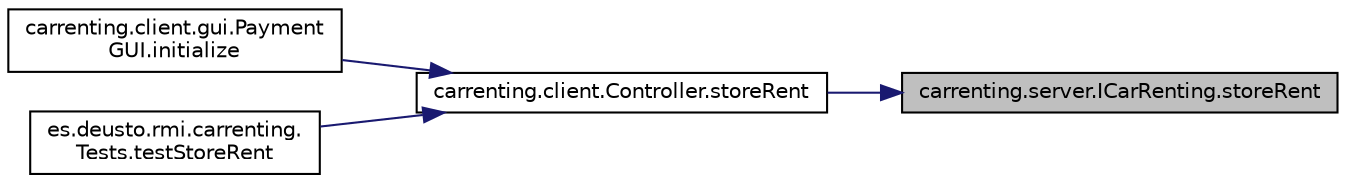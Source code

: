 digraph "carrenting.server.ICarRenting.storeRent"
{
 // LATEX_PDF_SIZE
  edge [fontname="Helvetica",fontsize="10",labelfontname="Helvetica",labelfontsize="10"];
  node [fontname="Helvetica",fontsize="10",shape=record];
  rankdir="RL";
  Node95 [label="carrenting.server.ICarRenting.storeRent",height=0.2,width=0.4,color="black", fillcolor="grey75", style="filled", fontcolor="black",tooltip=" "];
  Node95 -> Node96 [dir="back",color="midnightblue",fontsize="10",style="solid",fontname="Helvetica"];
  Node96 [label="carrenting.client.Controller.storeRent",height=0.2,width=0.4,color="black", fillcolor="white", style="filled",URL="$classcarrenting_1_1client_1_1_controller.html#a45eeea9b470ee528e5d8068cce0bd614",tooltip=" "];
  Node96 -> Node97 [dir="back",color="midnightblue",fontsize="10",style="solid",fontname="Helvetica"];
  Node97 [label="carrenting.client.gui.Payment\lGUI.initialize",height=0.2,width=0.4,color="black", fillcolor="white", style="filled",URL="$classcarrenting_1_1client_1_1gui_1_1_payment_g_u_i.html#a19724d907d6135f0e7b18d43504b2cc8",tooltip=" "];
  Node96 -> Node98 [dir="back",color="midnightblue",fontsize="10",style="solid",fontname="Helvetica"];
  Node98 [label="es.deusto.rmi.carrenting.\lTests.testStoreRent",height=0.2,width=0.4,color="black", fillcolor="white", style="filled",URL="$classes_1_1deusto_1_1rmi_1_1carrenting_1_1_tests.html#a2fdd23c29bb95c9b6b5f3ca5ce7a9b6b",tooltip=" "];
}
